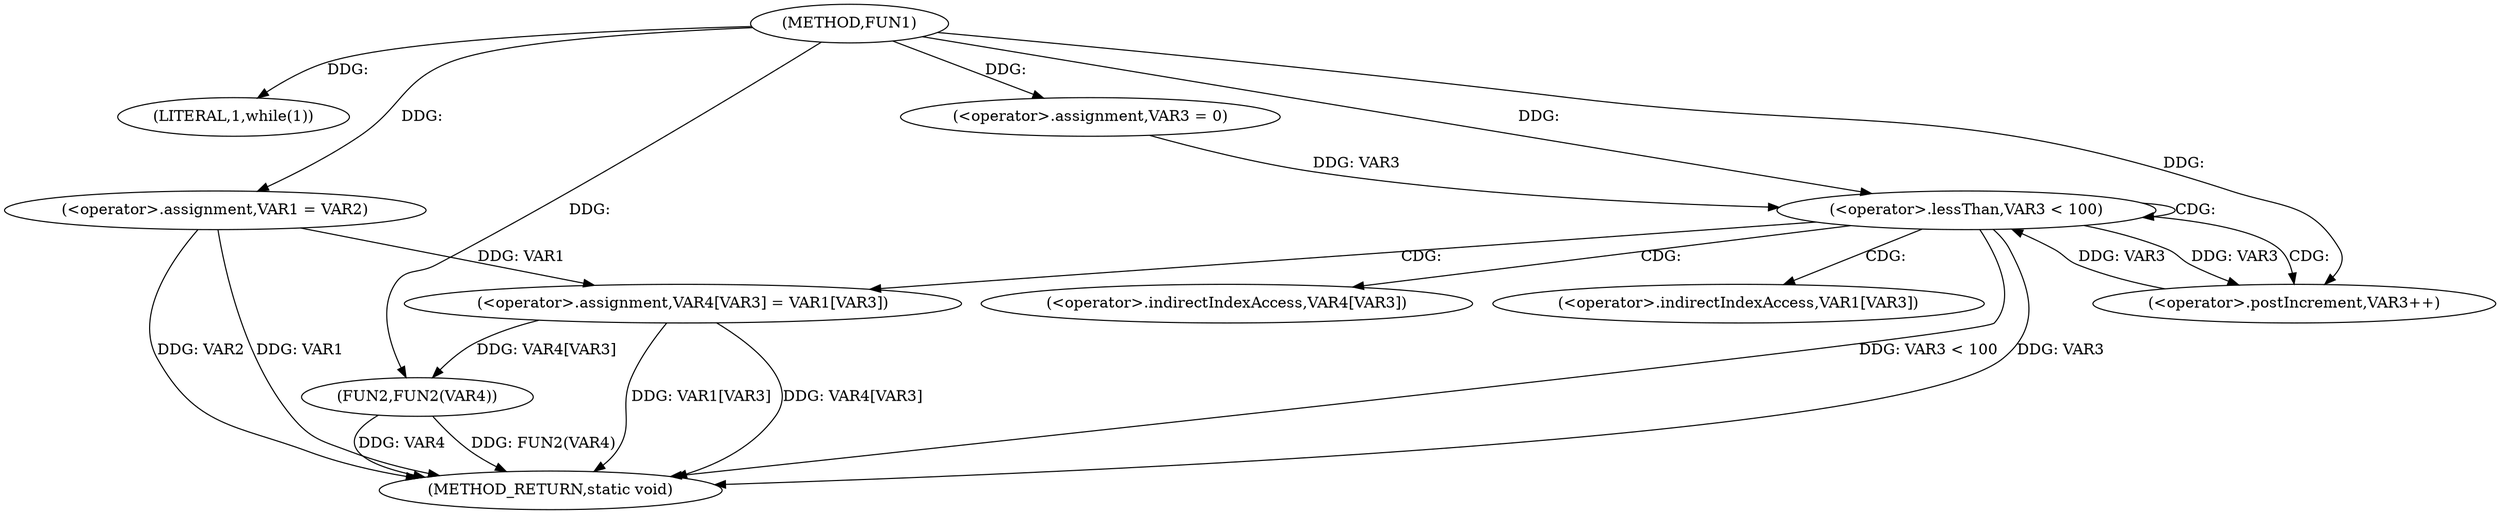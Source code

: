 digraph FUN1 {  
"1000100" [label = "(METHOD,FUN1)" ]
"1000133" [label = "(METHOD_RETURN,static void)" ]
"1000105" [label = "(LITERAL,1,while(1))" ]
"1000107" [label = "(<operator>.assignment,VAR1 = VAR2)" ]
"1000115" [label = "(<operator>.assignment,VAR3 = 0)" ]
"1000118" [label = "(<operator>.lessThan,VAR3 < 100)" ]
"1000121" [label = "(<operator>.postIncrement,VAR3++)" ]
"1000124" [label = "(<operator>.assignment,VAR4[VAR3] = VAR1[VAR3])" ]
"1000131" [label = "(FUN2,FUN2(VAR4))" ]
"1000125" [label = "(<operator>.indirectIndexAccess,VAR4[VAR3])" ]
"1000128" [label = "(<operator>.indirectIndexAccess,VAR1[VAR3])" ]
  "1000124" -> "1000133"  [ label = "DDG: VAR4[VAR3]"] 
  "1000107" -> "1000133"  [ label = "DDG: VAR1"] 
  "1000131" -> "1000133"  [ label = "DDG: VAR4"] 
  "1000118" -> "1000133"  [ label = "DDG: VAR3 < 100"] 
  "1000124" -> "1000133"  [ label = "DDG: VAR1[VAR3]"] 
  "1000118" -> "1000133"  [ label = "DDG: VAR3"] 
  "1000107" -> "1000133"  [ label = "DDG: VAR2"] 
  "1000131" -> "1000133"  [ label = "DDG: FUN2(VAR4)"] 
  "1000100" -> "1000105"  [ label = "DDG: "] 
  "1000100" -> "1000107"  [ label = "DDG: "] 
  "1000100" -> "1000115"  [ label = "DDG: "] 
  "1000121" -> "1000118"  [ label = "DDG: VAR3"] 
  "1000115" -> "1000118"  [ label = "DDG: VAR3"] 
  "1000100" -> "1000118"  [ label = "DDG: "] 
  "1000118" -> "1000121"  [ label = "DDG: VAR3"] 
  "1000100" -> "1000121"  [ label = "DDG: "] 
  "1000107" -> "1000124"  [ label = "DDG: VAR1"] 
  "1000124" -> "1000131"  [ label = "DDG: VAR4[VAR3]"] 
  "1000100" -> "1000131"  [ label = "DDG: "] 
  "1000118" -> "1000128"  [ label = "CDG: "] 
  "1000118" -> "1000121"  [ label = "CDG: "] 
  "1000118" -> "1000124"  [ label = "CDG: "] 
  "1000118" -> "1000125"  [ label = "CDG: "] 
  "1000118" -> "1000118"  [ label = "CDG: "] 
}
